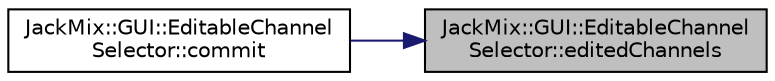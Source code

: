 digraph "JackMix::GUI::EditableChannelSelector::editedChannels"
{
 // LATEX_PDF_SIZE
  edge [fontname="Helvetica",fontsize="10",labelfontname="Helvetica",labelfontsize="10"];
  node [fontname="Helvetica",fontsize="10",shape=record];
  rankdir="RL";
  Node1 [label="JackMix::GUI::EditableChannel\lSelector::editedChannels",height=0.2,width=0.4,color="black", fillcolor="grey75", style="filled", fontcolor="black",tooltip=" "];
  Node1 -> Node2 [dir="back",color="midnightblue",fontsize="10",style="solid",fontname="Helvetica"];
  Node2 [label="JackMix::GUI::EditableChannel\lSelector::commit",height=0.2,width=0.4,color="black", fillcolor="white", style="filled",URL="$d3/d21/class_jack_mix_1_1_g_u_i_1_1_editable_channel_selector.html#a9fc16e0df7cc3e4c193f7441283145c7",tooltip=" "];
}
